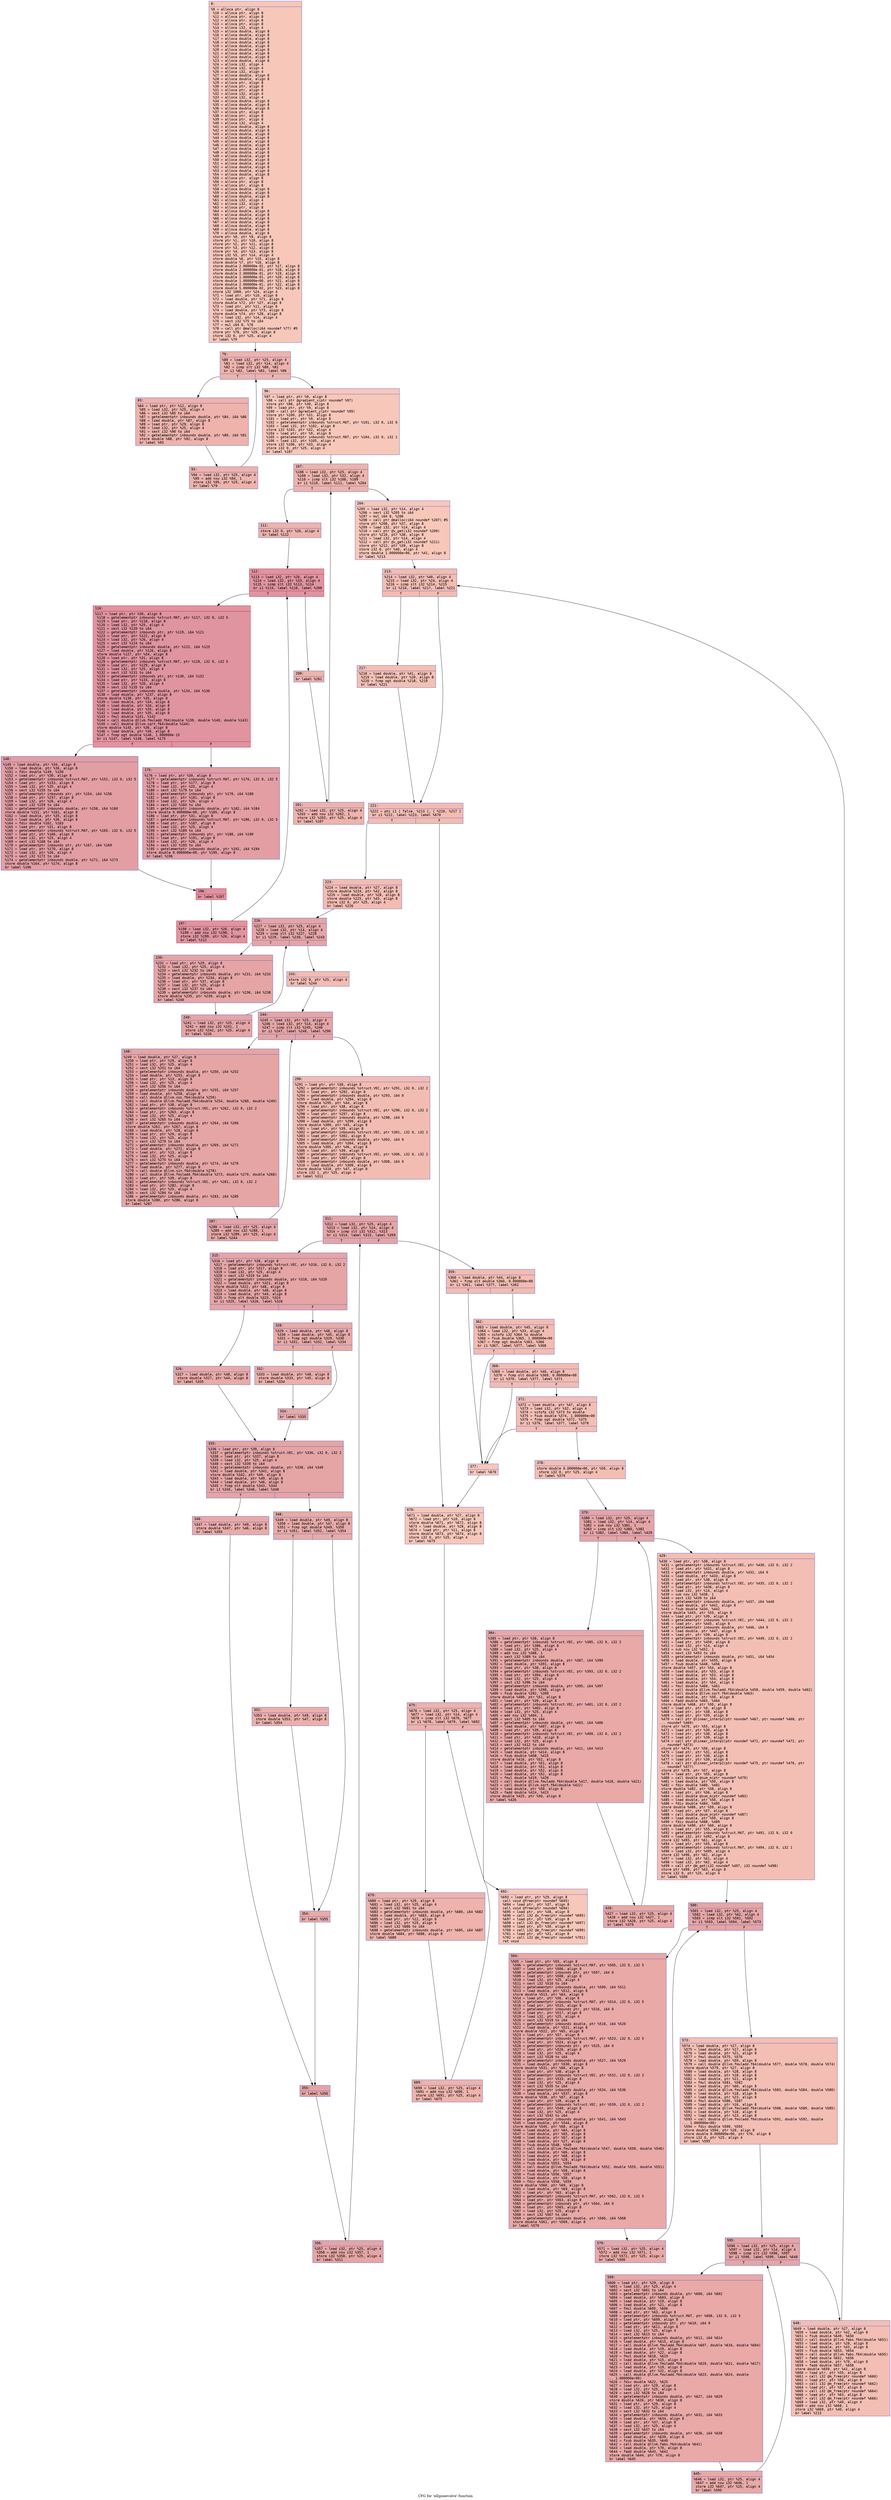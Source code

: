 digraph "CFG for 'ellipseevolve' function" {
	label="CFG for 'ellipseevolve' function";

	Node0x6000024d0d20 [shape=record,color="#3d50c3ff", style=filled, fillcolor="#ec7f6370" fontname="Courier",label="{8:\l|  %9 = alloca ptr, align 8\l  %10 = alloca ptr, align 8\l  %11 = alloca ptr, align 8\l  %12 = alloca ptr, align 8\l  %13 = alloca ptr, align 8\l  %14 = alloca i32, align 4\l  %15 = alloca double, align 8\l  %16 = alloca double, align 8\l  %17 = alloca double, align 8\l  %18 = alloca double, align 8\l  %19 = alloca double, align 8\l  %20 = alloca double, align 8\l  %21 = alloca double, align 8\l  %22 = alloca double, align 8\l  %23 = alloca double, align 8\l  %24 = alloca i32, align 4\l  %25 = alloca i32, align 4\l  %26 = alloca i32, align 4\l  %27 = alloca double, align 8\l  %28 = alloca double, align 8\l  %29 = alloca ptr, align 8\l  %30 = alloca ptr, align 8\l  %31 = alloca ptr, align 8\l  %32 = alloca i32, align 4\l  %33 = alloca i32, align 4\l  %34 = alloca double, align 8\l  %35 = alloca double, align 8\l  %36 = alloca double, align 8\l  %37 = alloca ptr, align 8\l  %38 = alloca ptr, align 8\l  %39 = alloca ptr, align 8\l  %40 = alloca i32, align 4\l  %41 = alloca double, align 8\l  %42 = alloca double, align 8\l  %43 = alloca double, align 8\l  %44 = alloca double, align 8\l  %45 = alloca double, align 8\l  %46 = alloca double, align 8\l  %47 = alloca double, align 8\l  %48 = alloca double, align 8\l  %49 = alloca double, align 8\l  %50 = alloca double, align 8\l  %51 = alloca double, align 8\l  %52 = alloca double, align 8\l  %53 = alloca double, align 8\l  %54 = alloca double, align 8\l  %55 = alloca ptr, align 8\l  %56 = alloca ptr, align 8\l  %57 = alloca ptr, align 8\l  %58 = alloca double, align 8\l  %59 = alloca double, align 8\l  %60 = alloca double, align 8\l  %61 = alloca i32, align 4\l  %62 = alloca i32, align 4\l  %63 = alloca ptr, align 8\l  %64 = alloca double, align 8\l  %65 = alloca double, align 8\l  %66 = alloca double, align 8\l  %67 = alloca double, align 8\l  %68 = alloca double, align 8\l  %69 = alloca double, align 8\l  %70 = alloca double, align 8\l  store ptr %0, ptr %9, align 8\l  store ptr %1, ptr %10, align 8\l  store ptr %2, ptr %11, align 8\l  store ptr %3, ptr %12, align 8\l  store ptr %4, ptr %13, align 8\l  store i32 %5, ptr %14, align 4\l  store double %6, ptr %15, align 8\l  store double %7, ptr %16, align 8\l  store double 2.000000e-01, ptr %17, align 8\l  store double 2.000000e-01, ptr %18, align 8\l  store double 2.000000e-01, ptr %19, align 8\l  store double 1.000000e-01, ptr %20, align 8\l  store double 1.000000e+00, ptr %21, align 8\l  store double 2.000000e-01, ptr %22, align 8\l  store double 5.000000e-02, ptr %23, align 8\l  store i32 1000, ptr %24, align 4\l  %71 = load ptr, ptr %10, align 8\l  %72 = load double, ptr %71, align 8\l  store double %72, ptr %27, align 8\l  %73 = load ptr, ptr %11, align 8\l  %74 = load double, ptr %73, align 8\l  store double %74, ptr %28, align 8\l  %75 = load i32, ptr %14, align 4\l  %76 = sext i32 %75 to i64\l  %77 = mul i64 8, %76\l  %78 = call ptr @malloc(i64 noundef %77) #5\l  store ptr %78, ptr %29, align 8\l  store i32 0, ptr %25, align 4\l  br label %79\l}"];
	Node0x6000024d0d20 -> Node0x6000024d0d70[tooltip="8 -> 79\nProbability 100.00%" ];
	Node0x6000024d0d70 [shape=record,color="#3d50c3ff", style=filled, fillcolor="#d6524470" fontname="Courier",label="{79:\l|  %80 = load i32, ptr %25, align 4\l  %81 = load i32, ptr %14, align 4\l  %82 = icmp slt i32 %80, %81\l  br i1 %82, label %83, label %96\l|{<s0>T|<s1>F}}"];
	Node0x6000024d0d70:s0 -> Node0x6000024d0dc0[tooltip="79 -> 83\nProbability 96.88%" ];
	Node0x6000024d0d70:s1 -> Node0x6000024d0e60[tooltip="79 -> 96\nProbability 3.12%" ];
	Node0x6000024d0dc0 [shape=record,color="#3d50c3ff", style=filled, fillcolor="#d6524470" fontname="Courier",label="{83:\l|  %84 = load ptr, ptr %12, align 8\l  %85 = load i32, ptr %25, align 4\l  %86 = sext i32 %85 to i64\l  %87 = getelementptr inbounds double, ptr %84, i64 %86\l  %88 = load double, ptr %87, align 8\l  %89 = load ptr, ptr %29, align 8\l  %90 = load i32, ptr %25, align 4\l  %91 = sext i32 %90 to i64\l  %92 = getelementptr inbounds double, ptr %89, i64 %91\l  store double %88, ptr %92, align 8\l  br label %93\l}"];
	Node0x6000024d0dc0 -> Node0x6000024d0e10[tooltip="83 -> 93\nProbability 100.00%" ];
	Node0x6000024d0e10 [shape=record,color="#3d50c3ff", style=filled, fillcolor="#d6524470" fontname="Courier",label="{93:\l|  %94 = load i32, ptr %25, align 4\l  %95 = add nsw i32 %94, 1\l  store i32 %95, ptr %25, align 4\l  br label %79\l}"];
	Node0x6000024d0e10 -> Node0x6000024d0d70[tooltip="93 -> 79\nProbability 100.00%" ];
	Node0x6000024d0e60 [shape=record,color="#3d50c3ff", style=filled, fillcolor="#ec7f6370" fontname="Courier",label="{96:\l|  %97 = load ptr, ptr %9, align 8\l  %98 = call ptr @gradient_x(ptr noundef %97)\l  store ptr %98, ptr %30, align 8\l  %99 = load ptr, ptr %9, align 8\l  %100 = call ptr @gradient_y(ptr noundef %99)\l  store ptr %100, ptr %31, align 8\l  %101 = load ptr, ptr %9, align 8\l  %102 = getelementptr inbounds %struct.MAT, ptr %101, i32 0, i32 0\l  %103 = load i32, ptr %102, align 8\l  store i32 %103, ptr %32, align 4\l  %104 = load ptr, ptr %9, align 8\l  %105 = getelementptr inbounds %struct.MAT, ptr %104, i32 0, i32 1\l  %106 = load i32, ptr %105, align 4\l  store i32 %106, ptr %33, align 4\l  store i32 0, ptr %25, align 4\l  br label %107\l}"];
	Node0x6000024d0e60 -> Node0x6000024d0eb0[tooltip="96 -> 107\nProbability 100.00%" ];
	Node0x6000024d0eb0 [shape=record,color="#3d50c3ff", style=filled, fillcolor="#d6524470" fontname="Courier",label="{107:\l|  %108 = load i32, ptr %25, align 4\l  %109 = load i32, ptr %32, align 4\l  %110 = icmp slt i32 %108, %109\l  br i1 %110, label %111, label %204\l|{<s0>T|<s1>F}}"];
	Node0x6000024d0eb0:s0 -> Node0x6000024d0f00[tooltip="107 -> 111\nProbability 96.88%" ];
	Node0x6000024d0eb0:s1 -> Node0x6000024d11d0[tooltip="107 -> 204\nProbability 3.12%" ];
	Node0x6000024d0f00 [shape=record,color="#3d50c3ff", style=filled, fillcolor="#d6524470" fontname="Courier",label="{111:\l|  store i32 0, ptr %26, align 4\l  br label %112\l}"];
	Node0x6000024d0f00 -> Node0x6000024d0f50[tooltip="111 -> 112\nProbability 100.00%" ];
	Node0x6000024d0f50 [shape=record,color="#b70d28ff", style=filled, fillcolor="#b70d2870" fontname="Courier",label="{112:\l|  %113 = load i32, ptr %26, align 4\l  %114 = load i32, ptr %33, align 4\l  %115 = icmp slt i32 %113, %114\l  br i1 %115, label %116, label %200\l|{<s0>T|<s1>F}}"];
	Node0x6000024d0f50:s0 -> Node0x6000024d0fa0[tooltip="112 -> 116\nProbability 96.88%" ];
	Node0x6000024d0f50:s1 -> Node0x6000024d1130[tooltip="112 -> 200\nProbability 3.12%" ];
	Node0x6000024d0fa0 [shape=record,color="#b70d28ff", style=filled, fillcolor="#b70d2870" fontname="Courier",label="{116:\l|  %117 = load ptr, ptr %30, align 8\l  %118 = getelementptr inbounds %struct.MAT, ptr %117, i32 0, i32 5\l  %119 = load ptr, ptr %118, align 8\l  %120 = load i32, ptr %25, align 4\l  %121 = sext i32 %120 to i64\l  %122 = getelementptr inbounds ptr, ptr %119, i64 %121\l  %123 = load ptr, ptr %122, align 8\l  %124 = load i32, ptr %26, align 4\l  %125 = sext i32 %124 to i64\l  %126 = getelementptr inbounds double, ptr %123, i64 %125\l  %127 = load double, ptr %126, align 8\l  store double %127, ptr %34, align 8\l  %128 = load ptr, ptr %31, align 8\l  %129 = getelementptr inbounds %struct.MAT, ptr %128, i32 0, i32 5\l  %130 = load ptr, ptr %129, align 8\l  %131 = load i32, ptr %25, align 4\l  %132 = sext i32 %131 to i64\l  %133 = getelementptr inbounds ptr, ptr %130, i64 %132\l  %134 = load ptr, ptr %133, align 8\l  %135 = load i32, ptr %26, align 4\l  %136 = sext i32 %135 to i64\l  %137 = getelementptr inbounds double, ptr %134, i64 %136\l  %138 = load double, ptr %137, align 8\l  store double %138, ptr %35, align 8\l  %139 = load double, ptr %34, align 8\l  %140 = load double, ptr %34, align 8\l  %141 = load double, ptr %35, align 8\l  %142 = load double, ptr %35, align 8\l  %143 = fmul double %141, %142\l  %144 = call double @llvm.fmuladd.f64(double %139, double %140, double %143)\l  %145 = call double @llvm.sqrt.f64(double %144)\l  store double %145, ptr %36, align 8\l  %146 = load double, ptr %36, align 8\l  %147 = fcmp ogt double %146, 1.000000e-15\l  br i1 %147, label %148, label %175\l|{<s0>T|<s1>F}}"];
	Node0x6000024d0fa0:s0 -> Node0x6000024d0ff0[tooltip="116 -> 148\nProbability 50.00%" ];
	Node0x6000024d0fa0:s1 -> Node0x6000024d1040[tooltip="116 -> 175\nProbability 50.00%" ];
	Node0x6000024d0ff0 [shape=record,color="#3d50c3ff", style=filled, fillcolor="#be242e70" fontname="Courier",label="{148:\l|  %149 = load double, ptr %34, align 8\l  %150 = load double, ptr %36, align 8\l  %151 = fdiv double %149, %150\l  %152 = load ptr, ptr %30, align 8\l  %153 = getelementptr inbounds %struct.MAT, ptr %152, i32 0, i32 5\l  %154 = load ptr, ptr %153, align 8\l  %155 = load i32, ptr %25, align 4\l  %156 = sext i32 %155 to i64\l  %157 = getelementptr inbounds ptr, ptr %154, i64 %156\l  %158 = load ptr, ptr %157, align 8\l  %159 = load i32, ptr %26, align 4\l  %160 = sext i32 %159 to i64\l  %161 = getelementptr inbounds double, ptr %158, i64 %160\l  store double %151, ptr %161, align 8\l  %162 = load double, ptr %35, align 8\l  %163 = load double, ptr %36, align 8\l  %164 = fdiv double %162, %163\l  %165 = load ptr, ptr %31, align 8\l  %166 = getelementptr inbounds %struct.MAT, ptr %165, i32 0, i32 5\l  %167 = load ptr, ptr %166, align 8\l  %168 = load i32, ptr %25, align 4\l  %169 = sext i32 %168 to i64\l  %170 = getelementptr inbounds ptr, ptr %167, i64 %169\l  %171 = load ptr, ptr %170, align 8\l  %172 = load i32, ptr %26, align 4\l  %173 = sext i32 %172 to i64\l  %174 = getelementptr inbounds double, ptr %171, i64 %173\l  store double %164, ptr %174, align 8\l  br label %196\l}"];
	Node0x6000024d0ff0 -> Node0x6000024d1090[tooltip="148 -> 196\nProbability 100.00%" ];
	Node0x6000024d1040 [shape=record,color="#3d50c3ff", style=filled, fillcolor="#be242e70" fontname="Courier",label="{175:\l|  %176 = load ptr, ptr %30, align 8\l  %177 = getelementptr inbounds %struct.MAT, ptr %176, i32 0, i32 5\l  %178 = load ptr, ptr %177, align 8\l  %179 = load i32, ptr %25, align 4\l  %180 = sext i32 %179 to i64\l  %181 = getelementptr inbounds ptr, ptr %178, i64 %180\l  %182 = load ptr, ptr %181, align 8\l  %183 = load i32, ptr %26, align 4\l  %184 = sext i32 %183 to i64\l  %185 = getelementptr inbounds double, ptr %182, i64 %184\l  store double 0.000000e+00, ptr %185, align 8\l  %186 = load ptr, ptr %31, align 8\l  %187 = getelementptr inbounds %struct.MAT, ptr %186, i32 0, i32 5\l  %188 = load ptr, ptr %187, align 8\l  %189 = load i32, ptr %25, align 4\l  %190 = sext i32 %189 to i64\l  %191 = getelementptr inbounds ptr, ptr %188, i64 %190\l  %192 = load ptr, ptr %191, align 8\l  %193 = load i32, ptr %26, align 4\l  %194 = sext i32 %193 to i64\l  %195 = getelementptr inbounds double, ptr %192, i64 %194\l  store double 0.000000e+00, ptr %195, align 8\l  br label %196\l}"];
	Node0x6000024d1040 -> Node0x6000024d1090[tooltip="175 -> 196\nProbability 100.00%" ];
	Node0x6000024d1090 [shape=record,color="#b70d28ff", style=filled, fillcolor="#b70d2870" fontname="Courier",label="{196:\l|  br label %197\l}"];
	Node0x6000024d1090 -> Node0x6000024d10e0[tooltip="196 -> 197\nProbability 100.00%" ];
	Node0x6000024d10e0 [shape=record,color="#b70d28ff", style=filled, fillcolor="#b70d2870" fontname="Courier",label="{197:\l|  %198 = load i32, ptr %26, align 4\l  %199 = add nsw i32 %198, 1\l  store i32 %199, ptr %26, align 4\l  br label %112\l}"];
	Node0x6000024d10e0 -> Node0x6000024d0f50[tooltip="197 -> 112\nProbability 100.00%" ];
	Node0x6000024d1130 [shape=record,color="#3d50c3ff", style=filled, fillcolor="#d6524470" fontname="Courier",label="{200:\l|  br label %201\l}"];
	Node0x6000024d1130 -> Node0x6000024d1180[tooltip="200 -> 201\nProbability 100.00%" ];
	Node0x6000024d1180 [shape=record,color="#3d50c3ff", style=filled, fillcolor="#d6524470" fontname="Courier",label="{201:\l|  %202 = load i32, ptr %25, align 4\l  %203 = add nsw i32 %202, 1\l  store i32 %203, ptr %25, align 4\l  br label %107\l}"];
	Node0x6000024d1180 -> Node0x6000024d0eb0[tooltip="201 -> 107\nProbability 100.00%" ];
	Node0x6000024d11d0 [shape=record,color="#3d50c3ff", style=filled, fillcolor="#ec7f6370" fontname="Courier",label="{204:\l|  %205 = load i32, ptr %14, align 4\l  %206 = sext i32 %205 to i64\l  %207 = mul i64 8, %206\l  %208 = call ptr @malloc(i64 noundef %207) #5\l  store ptr %208, ptr %37, align 8\l  %209 = load i32, ptr %14, align 4\l  %210 = call ptr @v_get(i32 noundef %209)\l  store ptr %210, ptr %38, align 8\l  %211 = load i32, ptr %14, align 4\l  %212 = call ptr @v_get(i32 noundef %211)\l  store ptr %212, ptr %39, align 8\l  store i32 0, ptr %40, align 4\l  store double 1.000000e+00, ptr %41, align 8\l  br label %213\l}"];
	Node0x6000024d11d0 -> Node0x6000024d1220[tooltip="204 -> 213\nProbability 100.00%" ];
	Node0x6000024d1220 [shape=record,color="#3d50c3ff", style=filled, fillcolor="#e1675170" fontname="Courier",label="{213:\l|  %214 = load i32, ptr %40, align 4\l  %215 = load i32, ptr %24, align 4\l  %216 = icmp slt i32 %214, %215\l  br i1 %216, label %217, label %221\l|{<s0>T|<s1>F}}"];
	Node0x6000024d1220:s0 -> Node0x6000024d1270[tooltip="213 -> 217\nProbability 50.00%" ];
	Node0x6000024d1220:s1 -> Node0x6000024d12c0[tooltip="213 -> 221\nProbability 50.00%" ];
	Node0x6000024d1270 [shape=record,color="#3d50c3ff", style=filled, fillcolor="#e5705870" fontname="Courier",label="{217:\l|  %218 = load double, ptr %41, align 8\l  %219 = load double, ptr %20, align 8\l  %220 = fcmp ogt double %218, %219\l  br label %221\l}"];
	Node0x6000024d1270 -> Node0x6000024d12c0[tooltip="217 -> 221\nProbability 100.00%" ];
	Node0x6000024d12c0 [shape=record,color="#3d50c3ff", style=filled, fillcolor="#e1675170" fontname="Courier",label="{221:\l|  %222 = phi i1 [ false, %213 ], [ %220, %217 ]\l  br i1 %222, label %223, label %670\l|{<s0>T|<s1>F}}"];
	Node0x6000024d12c0:s0 -> Node0x6000024d1310[tooltip="221 -> 223\nProbability 96.88%" ];
	Node0x6000024d12c0:s1 -> Node0x6000024d1f90[tooltip="221 -> 670\nProbability 3.12%" ];
	Node0x6000024d1310 [shape=record,color="#3d50c3ff", style=filled, fillcolor="#e1675170" fontname="Courier",label="{223:\l|  %224 = load double, ptr %27, align 8\l  store double %224, ptr %42, align 8\l  %225 = load double, ptr %28, align 8\l  store double %225, ptr %43, align 8\l  store i32 0, ptr %25, align 4\l  br label %226\l}"];
	Node0x6000024d1310 -> Node0x6000024d1360[tooltip="223 -> 226\nProbability 100.00%" ];
	Node0x6000024d1360 [shape=record,color="#3d50c3ff", style=filled, fillcolor="#c5333470" fontname="Courier",label="{226:\l|  %227 = load i32, ptr %25, align 4\l  %228 = load i32, ptr %14, align 4\l  %229 = icmp slt i32 %227, %228\l  br i1 %229, label %230, label %243\l|{<s0>T|<s1>F}}"];
	Node0x6000024d1360:s0 -> Node0x6000024d13b0[tooltip="226 -> 230\nProbability 96.88%" ];
	Node0x6000024d1360:s1 -> Node0x6000024d1450[tooltip="226 -> 243\nProbability 3.12%" ];
	Node0x6000024d13b0 [shape=record,color="#3d50c3ff", style=filled, fillcolor="#c5333470" fontname="Courier",label="{230:\l|  %231 = load ptr, ptr %29, align 8\l  %232 = load i32, ptr %25, align 4\l  %233 = sext i32 %232 to i64\l  %234 = getelementptr inbounds double, ptr %231, i64 %233\l  %235 = load double, ptr %234, align 8\l  %236 = load ptr, ptr %37, align 8\l  %237 = load i32, ptr %25, align 4\l  %238 = sext i32 %237 to i64\l  %239 = getelementptr inbounds double, ptr %236, i64 %238\l  store double %235, ptr %239, align 8\l  br label %240\l}"];
	Node0x6000024d13b0 -> Node0x6000024d1400[tooltip="230 -> 240\nProbability 100.00%" ];
	Node0x6000024d1400 [shape=record,color="#3d50c3ff", style=filled, fillcolor="#c5333470" fontname="Courier",label="{240:\l|  %241 = load i32, ptr %25, align 4\l  %242 = add nsw i32 %241, 1\l  store i32 %242, ptr %25, align 4\l  br label %226\l}"];
	Node0x6000024d1400 -> Node0x6000024d1360[tooltip="240 -> 226\nProbability 100.00%" ];
	Node0x6000024d1450 [shape=record,color="#3d50c3ff", style=filled, fillcolor="#e1675170" fontname="Courier",label="{243:\l|  store i32 0, ptr %25, align 4\l  br label %244\l}"];
	Node0x6000024d1450 -> Node0x6000024d14a0[tooltip="243 -> 244\nProbability 100.00%" ];
	Node0x6000024d14a0 [shape=record,color="#3d50c3ff", style=filled, fillcolor="#c5333470" fontname="Courier",label="{244:\l|  %245 = load i32, ptr %25, align 4\l  %246 = load i32, ptr %14, align 4\l  %247 = icmp slt i32 %245, %246\l  br i1 %247, label %248, label %290\l|{<s0>T|<s1>F}}"];
	Node0x6000024d14a0:s0 -> Node0x6000024d14f0[tooltip="244 -> 248\nProbability 96.88%" ];
	Node0x6000024d14a0:s1 -> Node0x6000024d1590[tooltip="244 -> 290\nProbability 3.12%" ];
	Node0x6000024d14f0 [shape=record,color="#3d50c3ff", style=filled, fillcolor="#c5333470" fontname="Courier",label="{248:\l|  %249 = load double, ptr %27, align 8\l  %250 = load ptr, ptr %29, align 8\l  %251 = load i32, ptr %25, align 4\l  %252 = sext i32 %251 to i64\l  %253 = getelementptr inbounds double, ptr %250, i64 %252\l  %254 = load double, ptr %253, align 8\l  %255 = load ptr, ptr %13, align 8\l  %256 = load i32, ptr %25, align 4\l  %257 = sext i32 %256 to i64\l  %258 = getelementptr inbounds double, ptr %255, i64 %257\l  %259 = load double, ptr %258, align 8\l  %260 = call double @llvm.cos.f64(double %259)\l  %261 = call double @llvm.fmuladd.f64(double %254, double %260, double %249)\l  %262 = load ptr, ptr %38, align 8\l  %263 = getelementptr inbounds %struct.VEC, ptr %262, i32 0, i32 2\l  %264 = load ptr, ptr %263, align 8\l  %265 = load i32, ptr %25, align 4\l  %266 = sext i32 %265 to i64\l  %267 = getelementptr inbounds double, ptr %264, i64 %266\l  store double %261, ptr %267, align 8\l  %268 = load double, ptr %28, align 8\l  %269 = load ptr, ptr %29, align 8\l  %270 = load i32, ptr %25, align 4\l  %271 = sext i32 %270 to i64\l  %272 = getelementptr inbounds double, ptr %269, i64 %271\l  %273 = load double, ptr %272, align 8\l  %274 = load ptr, ptr %13, align 8\l  %275 = load i32, ptr %25, align 4\l  %276 = sext i32 %275 to i64\l  %277 = getelementptr inbounds double, ptr %274, i64 %276\l  %278 = load double, ptr %277, align 8\l  %279 = call double @llvm.sin.f64(double %278)\l  %280 = call double @llvm.fmuladd.f64(double %273, double %279, double %268)\l  %281 = load ptr, ptr %39, align 8\l  %282 = getelementptr inbounds %struct.VEC, ptr %281, i32 0, i32 2\l  %283 = load ptr, ptr %282, align 8\l  %284 = load i32, ptr %25, align 4\l  %285 = sext i32 %284 to i64\l  %286 = getelementptr inbounds double, ptr %283, i64 %285\l  store double %280, ptr %286, align 8\l  br label %287\l}"];
	Node0x6000024d14f0 -> Node0x6000024d1540[tooltip="248 -> 287\nProbability 100.00%" ];
	Node0x6000024d1540 [shape=record,color="#3d50c3ff", style=filled, fillcolor="#c5333470" fontname="Courier",label="{287:\l|  %288 = load i32, ptr %25, align 4\l  %289 = add nsw i32 %288, 1\l  store i32 %289, ptr %25, align 4\l  br label %244\l}"];
	Node0x6000024d1540 -> Node0x6000024d14a0[tooltip="287 -> 244\nProbability 100.00%" ];
	Node0x6000024d1590 [shape=record,color="#3d50c3ff", style=filled, fillcolor="#e1675170" fontname="Courier",label="{290:\l|  %291 = load ptr, ptr %38, align 8\l  %292 = getelementptr inbounds %struct.VEC, ptr %291, i32 0, i32 2\l  %293 = load ptr, ptr %292, align 8\l  %294 = getelementptr inbounds double, ptr %293, i64 0\l  %295 = load double, ptr %294, align 8\l  store double %295, ptr %44, align 8\l  %296 = load ptr, ptr %38, align 8\l  %297 = getelementptr inbounds %struct.VEC, ptr %296, i32 0, i32 2\l  %298 = load ptr, ptr %297, align 8\l  %299 = getelementptr inbounds double, ptr %298, i64 0\l  %300 = load double, ptr %299, align 8\l  store double %300, ptr %45, align 8\l  %301 = load ptr, ptr %39, align 8\l  %302 = getelementptr inbounds %struct.VEC, ptr %301, i32 0, i32 2\l  %303 = load ptr, ptr %302, align 8\l  %304 = getelementptr inbounds double, ptr %303, i64 0\l  %305 = load double, ptr %304, align 8\l  store double %305, ptr %46, align 8\l  %306 = load ptr, ptr %39, align 8\l  %307 = getelementptr inbounds %struct.VEC, ptr %306, i32 0, i32 2\l  %308 = load ptr, ptr %307, align 8\l  %309 = getelementptr inbounds double, ptr %308, i64 0\l  %310 = load double, ptr %309, align 8\l  store double %310, ptr %47, align 8\l  store i32 1, ptr %25, align 4\l  br label %311\l}"];
	Node0x6000024d1590 -> Node0x6000024d15e0[tooltip="290 -> 311\nProbability 100.00%" ];
	Node0x6000024d15e0 [shape=record,color="#3d50c3ff", style=filled, fillcolor="#c5333470" fontname="Courier",label="{311:\l|  %312 = load i32, ptr %25, align 4\l  %313 = load i32, ptr %14, align 4\l  %314 = icmp slt i32 %312, %313\l  br i1 %314, label %315, label %359\l|{<s0>T|<s1>F}}"];
	Node0x6000024d15e0:s0 -> Node0x6000024d1630[tooltip="311 -> 315\nProbability 96.88%" ];
	Node0x6000024d15e0:s1 -> Node0x6000024d19f0[tooltip="311 -> 359\nProbability 3.12%" ];
	Node0x6000024d1630 [shape=record,color="#3d50c3ff", style=filled, fillcolor="#c5333470" fontname="Courier",label="{315:\l|  %316 = load ptr, ptr %38, align 8\l  %317 = getelementptr inbounds %struct.VEC, ptr %316, i32 0, i32 2\l  %318 = load ptr, ptr %317, align 8\l  %319 = load i32, ptr %25, align 4\l  %320 = sext i32 %319 to i64\l  %321 = getelementptr inbounds double, ptr %318, i64 %320\l  %322 = load double, ptr %321, align 8\l  store double %322, ptr %48, align 8\l  %323 = load double, ptr %48, align 8\l  %324 = load double, ptr %44, align 8\l  %325 = fcmp olt double %323, %324\l  br i1 %325, label %326, label %328\l|{<s0>T|<s1>F}}"];
	Node0x6000024d1630:s0 -> Node0x6000024d1680[tooltip="315 -> 326\nProbability 50.00%" ];
	Node0x6000024d1630:s1 -> Node0x6000024d16d0[tooltip="315 -> 328\nProbability 50.00%" ];
	Node0x6000024d1680 [shape=record,color="#3d50c3ff", style=filled, fillcolor="#cc403a70" fontname="Courier",label="{326:\l|  %327 = load double, ptr %48, align 8\l  store double %327, ptr %44, align 8\l  br label %335\l}"];
	Node0x6000024d1680 -> Node0x6000024d17c0[tooltip="326 -> 335\nProbability 100.00%" ];
	Node0x6000024d16d0 [shape=record,color="#3d50c3ff", style=filled, fillcolor="#cc403a70" fontname="Courier",label="{328:\l|  %329 = load double, ptr %48, align 8\l  %330 = load double, ptr %45, align 8\l  %331 = fcmp ogt double %329, %330\l  br i1 %331, label %332, label %334\l|{<s0>T|<s1>F}}"];
	Node0x6000024d16d0:s0 -> Node0x6000024d1720[tooltip="328 -> 332\nProbability 50.00%" ];
	Node0x6000024d16d0:s1 -> Node0x6000024d1770[tooltip="328 -> 334\nProbability 50.00%" ];
	Node0x6000024d1720 [shape=record,color="#3d50c3ff", style=filled, fillcolor="#d24b4070" fontname="Courier",label="{332:\l|  %333 = load double, ptr %48, align 8\l  store double %333, ptr %45, align 8\l  br label %334\l}"];
	Node0x6000024d1720 -> Node0x6000024d1770[tooltip="332 -> 334\nProbability 100.00%" ];
	Node0x6000024d1770 [shape=record,color="#3d50c3ff", style=filled, fillcolor="#cc403a70" fontname="Courier",label="{334:\l|  br label %335\l}"];
	Node0x6000024d1770 -> Node0x6000024d17c0[tooltip="334 -> 335\nProbability 100.00%" ];
	Node0x6000024d17c0 [shape=record,color="#3d50c3ff", style=filled, fillcolor="#c5333470" fontname="Courier",label="{335:\l|  %336 = load ptr, ptr %39, align 8\l  %337 = getelementptr inbounds %struct.VEC, ptr %336, i32 0, i32 2\l  %338 = load ptr, ptr %337, align 8\l  %339 = load i32, ptr %25, align 4\l  %340 = sext i32 %339 to i64\l  %341 = getelementptr inbounds double, ptr %338, i64 %340\l  %342 = load double, ptr %341, align 8\l  store double %342, ptr %49, align 8\l  %343 = load double, ptr %49, align 8\l  %344 = load double, ptr %46, align 8\l  %345 = fcmp olt double %343, %344\l  br i1 %345, label %346, label %348\l|{<s0>T|<s1>F}}"];
	Node0x6000024d17c0:s0 -> Node0x6000024d1810[tooltip="335 -> 346\nProbability 50.00%" ];
	Node0x6000024d17c0:s1 -> Node0x6000024d1860[tooltip="335 -> 348\nProbability 50.00%" ];
	Node0x6000024d1810 [shape=record,color="#3d50c3ff", style=filled, fillcolor="#cc403a70" fontname="Courier",label="{346:\l|  %347 = load double, ptr %49, align 8\l  store double %347, ptr %46, align 8\l  br label %355\l}"];
	Node0x6000024d1810 -> Node0x6000024d1950[tooltip="346 -> 355\nProbability 100.00%" ];
	Node0x6000024d1860 [shape=record,color="#3d50c3ff", style=filled, fillcolor="#cc403a70" fontname="Courier",label="{348:\l|  %349 = load double, ptr %49, align 8\l  %350 = load double, ptr %47, align 8\l  %351 = fcmp ogt double %349, %350\l  br i1 %351, label %352, label %354\l|{<s0>T|<s1>F}}"];
	Node0x6000024d1860:s0 -> Node0x6000024d18b0[tooltip="348 -> 352\nProbability 50.00%" ];
	Node0x6000024d1860:s1 -> Node0x6000024d1900[tooltip="348 -> 354\nProbability 50.00%" ];
	Node0x6000024d18b0 [shape=record,color="#3d50c3ff", style=filled, fillcolor="#d24b4070" fontname="Courier",label="{352:\l|  %353 = load double, ptr %49, align 8\l  store double %353, ptr %47, align 8\l  br label %354\l}"];
	Node0x6000024d18b0 -> Node0x6000024d1900[tooltip="352 -> 354\nProbability 100.00%" ];
	Node0x6000024d1900 [shape=record,color="#3d50c3ff", style=filled, fillcolor="#cc403a70" fontname="Courier",label="{354:\l|  br label %355\l}"];
	Node0x6000024d1900 -> Node0x6000024d1950[tooltip="354 -> 355\nProbability 100.00%" ];
	Node0x6000024d1950 [shape=record,color="#3d50c3ff", style=filled, fillcolor="#c5333470" fontname="Courier",label="{355:\l|  br label %356\l}"];
	Node0x6000024d1950 -> Node0x6000024d19a0[tooltip="355 -> 356\nProbability 100.00%" ];
	Node0x6000024d19a0 [shape=record,color="#3d50c3ff", style=filled, fillcolor="#c5333470" fontname="Courier",label="{356:\l|  %357 = load i32, ptr %25, align 4\l  %358 = add nsw i32 %357, 1\l  store i32 %358, ptr %25, align 4\l  br label %311\l}"];
	Node0x6000024d19a0 -> Node0x6000024d15e0[tooltip="356 -> 311\nProbability 100.00%" ];
	Node0x6000024d19f0 [shape=record,color="#3d50c3ff", style=filled, fillcolor="#e1675170" fontname="Courier",label="{359:\l|  %360 = load double, ptr %44, align 8\l  %361 = fcmp olt double %360, 0.000000e+00\l  br i1 %361, label %377, label %362\l|{<s0>T|<s1>F}}"];
	Node0x6000024d19f0:s0 -> Node0x6000024d1b30[tooltip="359 -> 377\nProbability 3.12%" ];
	Node0x6000024d19f0:s1 -> Node0x6000024d1a40[tooltip="359 -> 362\nProbability 96.88%" ];
	Node0x6000024d1a40 [shape=record,color="#3d50c3ff", style=filled, fillcolor="#e1675170" fontname="Courier",label="{362:\l|  %363 = load double, ptr %45, align 8\l  %364 = load i32, ptr %33, align 4\l  %365 = sitofp i32 %364 to double\l  %366 = fsub double %365, 1.000000e+00\l  %367 = fcmp ogt double %363, %366\l  br i1 %367, label %377, label %368\l|{<s0>T|<s1>F}}"];
	Node0x6000024d1a40:s0 -> Node0x6000024d1b30[tooltip="362 -> 377\nProbability 3.12%" ];
	Node0x6000024d1a40:s1 -> Node0x6000024d1a90[tooltip="362 -> 368\nProbability 96.88%" ];
	Node0x6000024d1a90 [shape=record,color="#3d50c3ff", style=filled, fillcolor="#e1675170" fontname="Courier",label="{368:\l|  %369 = load double, ptr %46, align 8\l  %370 = fcmp olt double %369, 0.000000e+00\l  br i1 %370, label %377, label %371\l|{<s0>T|<s1>F}}"];
	Node0x6000024d1a90:s0 -> Node0x6000024d1b30[tooltip="368 -> 377\nProbability 3.12%" ];
	Node0x6000024d1a90:s1 -> Node0x6000024d1ae0[tooltip="368 -> 371\nProbability 96.88%" ];
	Node0x6000024d1ae0 [shape=record,color="#3d50c3ff", style=filled, fillcolor="#e36c5570" fontname="Courier",label="{371:\l|  %372 = load double, ptr %47, align 8\l  %373 = load i32, ptr %32, align 4\l  %374 = sitofp i32 %373 to double\l  %375 = fsub double %374, 1.000000e+00\l  %376 = fcmp ogt double %372, %375\l  br i1 %376, label %377, label %378\l|{<s0>T|<s1>F}}"];
	Node0x6000024d1ae0:s0 -> Node0x6000024d1b30[tooltip="371 -> 377\nProbability 3.12%" ];
	Node0x6000024d1ae0:s1 -> Node0x6000024d1b80[tooltip="371 -> 378\nProbability 96.88%" ];
	Node0x6000024d1b30 [shape=record,color="#3d50c3ff", style=filled, fillcolor="#ed836670" fontname="Courier",label="{377:\l|  br label %670\l}"];
	Node0x6000024d1b30 -> Node0x6000024d1f90[tooltip="377 -> 670\nProbability 100.00%" ];
	Node0x6000024d1b80 [shape=record,color="#3d50c3ff", style=filled, fillcolor="#e36c5570" fontname="Courier",label="{378:\l|  store double 0.000000e+00, ptr %50, align 8\l  store i32 0, ptr %25, align 4\l  br label %379\l}"];
	Node0x6000024d1b80 -> Node0x6000024d1bd0[tooltip="378 -> 379\nProbability 100.00%" ];
	Node0x6000024d1bd0 [shape=record,color="#3d50c3ff", style=filled, fillcolor="#c5333470" fontname="Courier",label="{379:\l|  %380 = load i32, ptr %25, align 4\l  %381 = load i32, ptr %14, align 4\l  %382 = sub nsw i32 %381, 1\l  %383 = icmp slt i32 %380, %382\l  br i1 %383, label %384, label %429\l|{<s0>T|<s1>F}}"];
	Node0x6000024d1bd0:s0 -> Node0x6000024d1c20[tooltip="379 -> 384\nProbability 96.88%" ];
	Node0x6000024d1bd0:s1 -> Node0x6000024d1cc0[tooltip="379 -> 429\nProbability 3.12%" ];
	Node0x6000024d1c20 [shape=record,color="#3d50c3ff", style=filled, fillcolor="#ca3b3770" fontname="Courier",label="{384:\l|  %385 = load ptr, ptr %38, align 8\l  %386 = getelementptr inbounds %struct.VEC, ptr %385, i32 0, i32 2\l  %387 = load ptr, ptr %386, align 8\l  %388 = load i32, ptr %25, align 4\l  %389 = add nsw i32 %388, 1\l  %390 = sext i32 %389 to i64\l  %391 = getelementptr inbounds double, ptr %387, i64 %390\l  %392 = load double, ptr %391, align 8\l  %393 = load ptr, ptr %38, align 8\l  %394 = getelementptr inbounds %struct.VEC, ptr %393, i32 0, i32 2\l  %395 = load ptr, ptr %394, align 8\l  %396 = load i32, ptr %25, align 4\l  %397 = sext i32 %396 to i64\l  %398 = getelementptr inbounds double, ptr %395, i64 %397\l  %399 = load double, ptr %398, align 8\l  %400 = fsub double %392, %399\l  store double %400, ptr %51, align 8\l  %401 = load ptr, ptr %39, align 8\l  %402 = getelementptr inbounds %struct.VEC, ptr %401, i32 0, i32 2\l  %403 = load ptr, ptr %402, align 8\l  %404 = load i32, ptr %25, align 4\l  %405 = add nsw i32 %404, 1\l  %406 = sext i32 %405 to i64\l  %407 = getelementptr inbounds double, ptr %403, i64 %406\l  %408 = load double, ptr %407, align 8\l  %409 = load ptr, ptr %39, align 8\l  %410 = getelementptr inbounds %struct.VEC, ptr %409, i32 0, i32 2\l  %411 = load ptr, ptr %410, align 8\l  %412 = load i32, ptr %25, align 4\l  %413 = sext i32 %412 to i64\l  %414 = getelementptr inbounds double, ptr %411, i64 %413\l  %415 = load double, ptr %414, align 8\l  %416 = fsub double %408, %415\l  store double %416, ptr %52, align 8\l  %417 = load double, ptr %51, align 8\l  %418 = load double, ptr %51, align 8\l  %419 = load double, ptr %52, align 8\l  %420 = load double, ptr %52, align 8\l  %421 = fmul double %419, %420\l  %422 = call double @llvm.fmuladd.f64(double %417, double %418, double %421)\l  %423 = call double @llvm.sqrt.f64(double %422)\l  %424 = load double, ptr %50, align 8\l  %425 = fadd double %424, %423\l  store double %425, ptr %50, align 8\l  br label %426\l}"];
	Node0x6000024d1c20 -> Node0x6000024d1c70[tooltip="384 -> 426\nProbability 100.00%" ];
	Node0x6000024d1c70 [shape=record,color="#3d50c3ff", style=filled, fillcolor="#ca3b3770" fontname="Courier",label="{426:\l|  %427 = load i32, ptr %25, align 4\l  %428 = add nsw i32 %427, 1\l  store i32 %428, ptr %25, align 4\l  br label %379\l}"];
	Node0x6000024d1c70 -> Node0x6000024d1bd0[tooltip="426 -> 379\nProbability 100.00%" ];
	Node0x6000024d1cc0 [shape=record,color="#3d50c3ff", style=filled, fillcolor="#e36c5570" fontname="Courier",label="{429:\l|  %430 = load ptr, ptr %38, align 8\l  %431 = getelementptr inbounds %struct.VEC, ptr %430, i32 0, i32 2\l  %432 = load ptr, ptr %431, align 8\l  %433 = getelementptr inbounds double, ptr %432, i64 0\l  %434 = load double, ptr %433, align 8\l  %435 = load ptr, ptr %38, align 8\l  %436 = getelementptr inbounds %struct.VEC, ptr %435, i32 0, i32 2\l  %437 = load ptr, ptr %436, align 8\l  %438 = load i32, ptr %14, align 4\l  %439 = sub nsw i32 %438, 1\l  %440 = sext i32 %439 to i64\l  %441 = getelementptr inbounds double, ptr %437, i64 %440\l  %442 = load double, ptr %441, align 8\l  %443 = fsub double %434, %442\l  store double %443, ptr %53, align 8\l  %444 = load ptr, ptr %39, align 8\l  %445 = getelementptr inbounds %struct.VEC, ptr %444, i32 0, i32 2\l  %446 = load ptr, ptr %445, align 8\l  %447 = getelementptr inbounds double, ptr %446, i64 0\l  %448 = load double, ptr %447, align 8\l  %449 = load ptr, ptr %39, align 8\l  %450 = getelementptr inbounds %struct.VEC, ptr %449, i32 0, i32 2\l  %451 = load ptr, ptr %450, align 8\l  %452 = load i32, ptr %14, align 4\l  %453 = sub nsw i32 %452, 1\l  %454 = sext i32 %453 to i64\l  %455 = getelementptr inbounds double, ptr %451, i64 %454\l  %456 = load double, ptr %455, align 8\l  %457 = fsub double %448, %456\l  store double %457, ptr %54, align 8\l  %458 = load double, ptr %53, align 8\l  %459 = load double, ptr %53, align 8\l  %460 = load double, ptr %54, align 8\l  %461 = load double, ptr %54, align 8\l  %462 = fmul double %460, %461\l  %463 = call double @llvm.fmuladd.f64(double %458, double %459, double %462)\l  %464 = call double @llvm.sqrt.f64(double %463)\l  %465 = load double, ptr %50, align 8\l  %466 = fadd double %465, %464\l  store double %466, ptr %50, align 8\l  %467 = load ptr, ptr %9, align 8\l  %468 = load ptr, ptr %38, align 8\l  %469 = load ptr, ptr %39, align 8\l  %470 = call ptr @linear_interp2(ptr noundef %467, ptr noundef %468, ptr\l... noundef %469)\l  store ptr %470, ptr %55, align 8\l  %471 = load ptr, ptr %30, align 8\l  %472 = load ptr, ptr %38, align 8\l  %473 = load ptr, ptr %39, align 8\l  %474 = call ptr @linear_interp2(ptr noundef %471, ptr noundef %472, ptr\l... noundef %473)\l  store ptr %474, ptr %56, align 8\l  %475 = load ptr, ptr %31, align 8\l  %476 = load ptr, ptr %38, align 8\l  %477 = load ptr, ptr %39, align 8\l  %478 = call ptr @linear_interp2(ptr noundef %475, ptr noundef %476, ptr\l... noundef %477)\l  store ptr %478, ptr %57, align 8\l  %479 = load ptr, ptr %55, align 8\l  %480 = call double @sum_m(ptr noundef %479)\l  %481 = load double, ptr %50, align 8\l  %482 = fdiv double %480, %481\l  store double %482, ptr %58, align 8\l  %483 = load ptr, ptr %56, align 8\l  %484 = call double @sum_m(ptr noundef %483)\l  %485 = load double, ptr %50, align 8\l  %486 = fdiv double %484, %485\l  store double %486, ptr %59, align 8\l  %487 = load ptr, ptr %57, align 8\l  %488 = call double @sum_m(ptr noundef %487)\l  %489 = load double, ptr %50, align 8\l  %490 = fdiv double %488, %489\l  store double %490, ptr %60, align 8\l  %491 = load ptr, ptr %55, align 8\l  %492 = getelementptr inbounds %struct.MAT, ptr %491, i32 0, i32 0\l  %493 = load i32, ptr %492, align 8\l  store i32 %493, ptr %61, align 4\l  %494 = load ptr, ptr %55, align 8\l  %495 = getelementptr inbounds %struct.MAT, ptr %494, i32 0, i32 1\l  %496 = load i32, ptr %495, align 4\l  store i32 %496, ptr %62, align 4\l  %497 = load i32, ptr %61, align 4\l  %498 = load i32, ptr %62, align 4\l  %499 = call ptr @m_get(i32 noundef %497, i32 noundef %498)\l  store ptr %499, ptr %63, align 8\l  store i32 0, ptr %25, align 4\l  br label %500\l}"];
	Node0x6000024d1cc0 -> Node0x6000024d1d10[tooltip="429 -> 500\nProbability 100.00%" ];
	Node0x6000024d1d10 [shape=record,color="#3d50c3ff", style=filled, fillcolor="#c5333470" fontname="Courier",label="{500:\l|  %501 = load i32, ptr %25, align 4\l  %502 = load i32, ptr %62, align 4\l  %503 = icmp slt i32 %501, %502\l  br i1 %503, label %504, label %573\l|{<s0>T|<s1>F}}"];
	Node0x6000024d1d10:s0 -> Node0x6000024d1d60[tooltip="500 -> 504\nProbability 96.88%" ];
	Node0x6000024d1d10:s1 -> Node0x6000024d1e00[tooltip="500 -> 573\nProbability 3.12%" ];
	Node0x6000024d1d60 [shape=record,color="#3d50c3ff", style=filled, fillcolor="#ca3b3770" fontname="Courier",label="{504:\l|  %505 = load ptr, ptr %55, align 8\l  %506 = getelementptr inbounds %struct.MAT, ptr %505, i32 0, i32 5\l  %507 = load ptr, ptr %506, align 8\l  %508 = getelementptr inbounds ptr, ptr %507, i64 0\l  %509 = load ptr, ptr %508, align 8\l  %510 = load i32, ptr %25, align 4\l  %511 = sext i32 %510 to i64\l  %512 = getelementptr inbounds double, ptr %509, i64 %511\l  %513 = load double, ptr %512, align 8\l  store double %513, ptr %64, align 8\l  %514 = load ptr, ptr %56, align 8\l  %515 = getelementptr inbounds %struct.MAT, ptr %514, i32 0, i32 5\l  %516 = load ptr, ptr %515, align 8\l  %517 = getelementptr inbounds ptr, ptr %516, i64 0\l  %518 = load ptr, ptr %517, align 8\l  %519 = load i32, ptr %25, align 4\l  %520 = sext i32 %519 to i64\l  %521 = getelementptr inbounds double, ptr %518, i64 %520\l  %522 = load double, ptr %521, align 8\l  store double %522, ptr %65, align 8\l  %523 = load ptr, ptr %57, align 8\l  %524 = getelementptr inbounds %struct.MAT, ptr %523, i32 0, i32 5\l  %525 = load ptr, ptr %524, align 8\l  %526 = getelementptr inbounds ptr, ptr %525, i64 0\l  %527 = load ptr, ptr %526, align 8\l  %528 = load i32, ptr %25, align 4\l  %529 = sext i32 %528 to i64\l  %530 = getelementptr inbounds double, ptr %527, i64 %529\l  %531 = load double, ptr %530, align 8\l  store double %531, ptr %66, align 8\l  %532 = load ptr, ptr %38, align 8\l  %533 = getelementptr inbounds %struct.VEC, ptr %532, i32 0, i32 2\l  %534 = load ptr, ptr %533, align 8\l  %535 = load i32, ptr %25, align 4\l  %536 = sext i32 %535 to i64\l  %537 = getelementptr inbounds double, ptr %534, i64 %536\l  %538 = load double, ptr %537, align 8\l  store double %538, ptr %67, align 8\l  %539 = load ptr, ptr %39, align 8\l  %540 = getelementptr inbounds %struct.VEC, ptr %539, i32 0, i32 2\l  %541 = load ptr, ptr %540, align 8\l  %542 = load i32, ptr %25, align 4\l  %543 = sext i32 %542 to i64\l  %544 = getelementptr inbounds double, ptr %541, i64 %543\l  %545 = load double, ptr %544, align 8\l  store double %545, ptr %68, align 8\l  %546 = load double, ptr %64, align 8\l  %547 = load double, ptr %65, align 8\l  %548 = load double, ptr %67, align 8\l  %549 = load double, ptr %27, align 8\l  %550 = fsub double %548, %549\l  %551 = call double @llvm.fmuladd.f64(double %547, double %550, double %546)\l  %552 = load double, ptr %66, align 8\l  %553 = load double, ptr %68, align 8\l  %554 = load double, ptr %28, align 8\l  %555 = fsub double %553, %554\l  %556 = call double @llvm.fmuladd.f64(double %552, double %555, double %551)\l  %557 = load double, ptr %58, align 8\l  %558 = fsub double %556, %557\l  %559 = load double, ptr %50, align 8\l  %560 = fdiv double %558, %559\l  store double %560, ptr %69, align 8\l  %561 = load double, ptr %69, align 8\l  %562 = load ptr, ptr %63, align 8\l  %563 = getelementptr inbounds %struct.MAT, ptr %562, i32 0, i32 5\l  %564 = load ptr, ptr %563, align 8\l  %565 = getelementptr inbounds ptr, ptr %564, i64 0\l  %566 = load ptr, ptr %565, align 8\l  %567 = load i32, ptr %25, align 4\l  %568 = sext i32 %567 to i64\l  %569 = getelementptr inbounds double, ptr %566, i64 %568\l  store double %561, ptr %569, align 8\l  br label %570\l}"];
	Node0x6000024d1d60 -> Node0x6000024d1db0[tooltip="504 -> 570\nProbability 100.00%" ];
	Node0x6000024d1db0 [shape=record,color="#3d50c3ff", style=filled, fillcolor="#ca3b3770" fontname="Courier",label="{570:\l|  %571 = load i32, ptr %25, align 4\l  %572 = add nsw i32 %571, 1\l  store i32 %572, ptr %25, align 4\l  br label %500\l}"];
	Node0x6000024d1db0 -> Node0x6000024d1d10[tooltip="570 -> 500\nProbability 100.00%" ];
	Node0x6000024d1e00 [shape=record,color="#3d50c3ff", style=filled, fillcolor="#e36c5570" fontname="Courier",label="{573:\l|  %574 = load double, ptr %27, align 8\l  %575 = load double, ptr %17, align 8\l  %576 = load double, ptr %21, align 8\l  %577 = fmul double %575, %576\l  %578 = load double, ptr %59, align 8\l  %579 = call double @llvm.fmuladd.f64(double %577, double %578, double %574)\l  store double %579, ptr %27, align 8\l  %580 = load double, ptr %28, align 8\l  %581 = load double, ptr %18, align 8\l  %582 = load double, ptr %21, align 8\l  %583 = fmul double %581, %582\l  %584 = load double, ptr %60, align 8\l  %585 = call double @llvm.fmuladd.f64(double %583, double %584, double %580)\l  %586 = load double, ptr %18, align 8\l  %587 = load double, ptr %23, align 8\l  %588 = fmul double %586, %587\l  %589 = load double, ptr %16, align 8\l  %590 = call double @llvm.fmuladd.f64(double %588, double %589, double %585)\l  %591 = load double, ptr %18, align 8\l  %592 = load double, ptr %23, align 8\l  %593 = call double @llvm.fmuladd.f64(double %591, double %592, double\l... 1.000000e+00)\l  %594 = fdiv double %590, %593\l  store double %594, ptr %28, align 8\l  store double 0.000000e+00, ptr %70, align 8\l  store i32 0, ptr %25, align 4\l  br label %595\l}"];
	Node0x6000024d1e00 -> Node0x6000024d1e50[tooltip="573 -> 595\nProbability 100.00%" ];
	Node0x6000024d1e50 [shape=record,color="#3d50c3ff", style=filled, fillcolor="#c5333470" fontname="Courier",label="{595:\l|  %596 = load i32, ptr %25, align 4\l  %597 = load i32, ptr %14, align 4\l  %598 = icmp slt i32 %596, %597\l  br i1 %598, label %599, label %648\l|{<s0>T|<s1>F}}"];
	Node0x6000024d1e50:s0 -> Node0x6000024d1ea0[tooltip="595 -> 599\nProbability 96.88%" ];
	Node0x6000024d1e50:s1 -> Node0x6000024d1f40[tooltip="595 -> 648\nProbability 3.12%" ];
	Node0x6000024d1ea0 [shape=record,color="#3d50c3ff", style=filled, fillcolor="#ca3b3770" fontname="Courier",label="{599:\l|  %600 = load ptr, ptr %29, align 8\l  %601 = load i32, ptr %25, align 4\l  %602 = sext i32 %601 to i64\l  %603 = getelementptr inbounds double, ptr %600, i64 %602\l  %604 = load double, ptr %603, align 8\l  %605 = load double, ptr %19, align 8\l  %606 = load double, ptr %21, align 8\l  %607 = fmul double %605, %606\l  %608 = load ptr, ptr %63, align 8\l  %609 = getelementptr inbounds %struct.MAT, ptr %608, i32 0, i32 5\l  %610 = load ptr, ptr %609, align 8\l  %611 = getelementptr inbounds ptr, ptr %610, i64 0\l  %612 = load ptr, ptr %611, align 8\l  %613 = load i32, ptr %25, align 4\l  %614 = sext i32 %613 to i64\l  %615 = getelementptr inbounds double, ptr %612, i64 %614\l  %616 = load double, ptr %615, align 8\l  %617 = call double @llvm.fmuladd.f64(double %607, double %616, double %604)\l  %618 = load double, ptr %19, align 8\l  %619 = load double, ptr %22, align 8\l  %620 = fmul double %618, %619\l  %621 = load double, ptr %15, align 8\l  %622 = call double @llvm.fmuladd.f64(double %620, double %621, double %617)\l  %623 = load double, ptr %19, align 8\l  %624 = load double, ptr %22, align 8\l  %625 = call double @llvm.fmuladd.f64(double %623, double %624, double\l... 1.000000e+00)\l  %626 = fdiv double %622, %625\l  %627 = load ptr, ptr %29, align 8\l  %628 = load i32, ptr %25, align 4\l  %629 = sext i32 %628 to i64\l  %630 = getelementptr inbounds double, ptr %627, i64 %629\l  store double %626, ptr %630, align 8\l  %631 = load ptr, ptr %29, align 8\l  %632 = load i32, ptr %25, align 4\l  %633 = sext i32 %632 to i64\l  %634 = getelementptr inbounds double, ptr %631, i64 %633\l  %635 = load double, ptr %634, align 8\l  %636 = load ptr, ptr %37, align 8\l  %637 = load i32, ptr %25, align 4\l  %638 = sext i32 %637 to i64\l  %639 = getelementptr inbounds double, ptr %636, i64 %638\l  %640 = load double, ptr %639, align 8\l  %641 = fsub double %635, %640\l  %642 = call double @llvm.fabs.f64(double %641)\l  %643 = load double, ptr %70, align 8\l  %644 = fadd double %643, %642\l  store double %644, ptr %70, align 8\l  br label %645\l}"];
	Node0x6000024d1ea0 -> Node0x6000024d1ef0[tooltip="599 -> 645\nProbability 100.00%" ];
	Node0x6000024d1ef0 [shape=record,color="#3d50c3ff", style=filled, fillcolor="#ca3b3770" fontname="Courier",label="{645:\l|  %646 = load i32, ptr %25, align 4\l  %647 = add nsw i32 %646, 1\l  store i32 %647, ptr %25, align 4\l  br label %595\l}"];
	Node0x6000024d1ef0 -> Node0x6000024d1e50[tooltip="645 -> 595\nProbability 100.00%" ];
	Node0x6000024d1f40 [shape=record,color="#3d50c3ff", style=filled, fillcolor="#e36c5570" fontname="Courier",label="{648:\l|  %649 = load double, ptr %27, align 8\l  %650 = load double, ptr %42, align 8\l  %651 = fsub double %649, %650\l  %652 = call double @llvm.fabs.f64(double %651)\l  %653 = load double, ptr %28, align 8\l  %654 = load double, ptr %43, align 8\l  %655 = fsub double %653, %654\l  %656 = call double @llvm.fabs.f64(double %655)\l  %657 = fadd double %652, %656\l  %658 = load double, ptr %70, align 8\l  %659 = fadd double %657, %658\l  store double %659, ptr %41, align 8\l  %660 = load ptr, ptr %55, align 8\l  %661 = call i32 @m_free(ptr noundef %660)\l  %662 = load ptr, ptr %56, align 8\l  %663 = call i32 @m_free(ptr noundef %662)\l  %664 = load ptr, ptr %57, align 8\l  %665 = call i32 @m_free(ptr noundef %664)\l  %666 = load ptr, ptr %63, align 8\l  %667 = call i32 @m_free(ptr noundef %666)\l  %668 = load i32, ptr %40, align 4\l  %669 = add nsw i32 %668, 1\l  store i32 %669, ptr %40, align 4\l  br label %213\l}"];
	Node0x6000024d1f40 -> Node0x6000024d1220[tooltip="648 -> 213\nProbability 100.00%" ];
	Node0x6000024d1f90 [shape=record,color="#3d50c3ff", style=filled, fillcolor="#ec7f6370" fontname="Courier",label="{670:\l|  %671 = load double, ptr %27, align 8\l  %672 = load ptr, ptr %10, align 8\l  store double %671, ptr %672, align 8\l  %673 = load double, ptr %28, align 8\l  %674 = load ptr, ptr %11, align 8\l  store double %673, ptr %674, align 8\l  store i32 0, ptr %25, align 4\l  br label %675\l}"];
	Node0x6000024d1f90 -> Node0x6000024d1fe0[tooltip="670 -> 675\nProbability 100.00%" ];
	Node0x6000024d1fe0 [shape=record,color="#3d50c3ff", style=filled, fillcolor="#d6524470" fontname="Courier",label="{675:\l|  %676 = load i32, ptr %25, align 4\l  %677 = load i32, ptr %14, align 4\l  %678 = icmp slt i32 %676, %677\l  br i1 %678, label %679, label %692\l|{<s0>T|<s1>F}}"];
	Node0x6000024d1fe0:s0 -> Node0x6000024d2030[tooltip="675 -> 679\nProbability 96.88%" ];
	Node0x6000024d1fe0:s1 -> Node0x6000024d20d0[tooltip="675 -> 692\nProbability 3.12%" ];
	Node0x6000024d2030 [shape=record,color="#3d50c3ff", style=filled, fillcolor="#d6524470" fontname="Courier",label="{679:\l|  %680 = load ptr, ptr %29, align 8\l  %681 = load i32, ptr %25, align 4\l  %682 = sext i32 %681 to i64\l  %683 = getelementptr inbounds double, ptr %680, i64 %682\l  %684 = load double, ptr %683, align 8\l  %685 = load ptr, ptr %12, align 8\l  %686 = load i32, ptr %25, align 4\l  %687 = sext i32 %686 to i64\l  %688 = getelementptr inbounds double, ptr %685, i64 %687\l  store double %684, ptr %688, align 8\l  br label %689\l}"];
	Node0x6000024d2030 -> Node0x6000024d2080[tooltip="679 -> 689\nProbability 100.00%" ];
	Node0x6000024d2080 [shape=record,color="#3d50c3ff", style=filled, fillcolor="#d6524470" fontname="Courier",label="{689:\l|  %690 = load i32, ptr %25, align 4\l  %691 = add nsw i32 %690, 1\l  store i32 %691, ptr %25, align 4\l  br label %675\l}"];
	Node0x6000024d2080 -> Node0x6000024d1fe0[tooltip="689 -> 675\nProbability 100.00%" ];
	Node0x6000024d20d0 [shape=record,color="#3d50c3ff", style=filled, fillcolor="#ec7f6370" fontname="Courier",label="{692:\l|  %693 = load ptr, ptr %29, align 8\l  call void @free(ptr noundef %693)\l  %694 = load ptr, ptr %37, align 8\l  call void @free(ptr noundef %694)\l  %695 = load ptr, ptr %38, align 8\l  %696 = call i32 @v_free(ptr noundef %695)\l  %697 = load ptr, ptr %39, align 8\l  %698 = call i32 @v_free(ptr noundef %697)\l  %699 = load ptr, ptr %30, align 8\l  %700 = call i32 @m_free(ptr noundef %699)\l  %701 = load ptr, ptr %31, align 8\l  %702 = call i32 @m_free(ptr noundef %701)\l  ret void\l}"];
}
